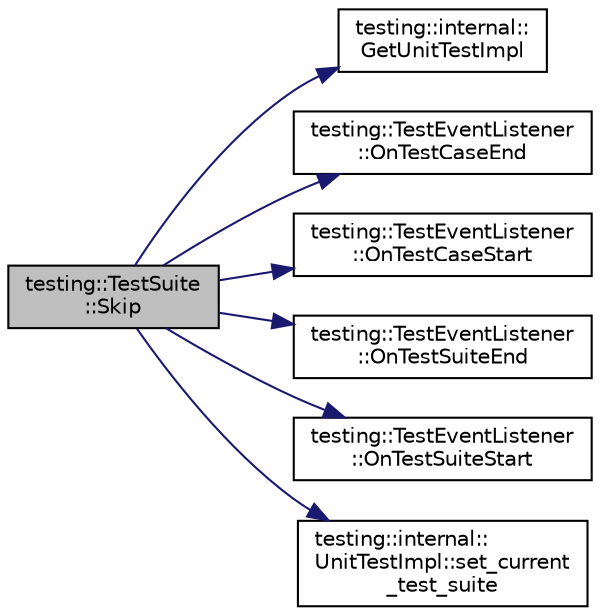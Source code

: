 digraph "testing::TestSuite::Skip"
{
 // LATEX_PDF_SIZE
  bgcolor="transparent";
  edge [fontname="Helvetica",fontsize="10",labelfontname="Helvetica",labelfontsize="10"];
  node [fontname="Helvetica",fontsize="10",shape=record];
  rankdir="LR";
  Node1 [label="testing::TestSuite\l::Skip",height=0.2,width=0.4,color="black", fillcolor="grey75", style="filled", fontcolor="black",tooltip=" "];
  Node1 -> Node2 [color="midnightblue",fontsize="10",style="solid",fontname="Helvetica"];
  Node2 [label="testing::internal::\lGetUnitTestImpl",height=0.2,width=0.4,color="black",URL="$namespacetesting_1_1internal.html#a9bd0caf5d16512de38b39599c13ee634",tooltip=" "];
  Node1 -> Node3 [color="midnightblue",fontsize="10",style="solid",fontname="Helvetica"];
  Node3 [label="testing::TestEventListener\l::OnTestCaseEnd",height=0.2,width=0.4,color="black",URL="$classtesting_1_1TestEventListener.html#a6cada1572dde8010b94f6dd237ce52f4",tooltip=" "];
  Node1 -> Node4 [color="midnightblue",fontsize="10",style="solid",fontname="Helvetica"];
  Node4 [label="testing::TestEventListener\l::OnTestCaseStart",height=0.2,width=0.4,color="black",URL="$classtesting_1_1TestEventListener.html#ac48628c9f78d3e10bff77c7366e9e780",tooltip=" "];
  Node1 -> Node5 [color="midnightblue",fontsize="10",style="solid",fontname="Helvetica"];
  Node5 [label="testing::TestEventListener\l::OnTestSuiteEnd",height=0.2,width=0.4,color="black",URL="$classtesting_1_1TestEventListener.html#a8962caad5d2522c9160c794074a662ee",tooltip=" "];
  Node1 -> Node6 [color="midnightblue",fontsize="10",style="solid",fontname="Helvetica"];
  Node6 [label="testing::TestEventListener\l::OnTestSuiteStart",height=0.2,width=0.4,color="black",URL="$classtesting_1_1TestEventListener.html#a2726cc70dfda861f109355f1d9f09dfe",tooltip=" "];
  Node1 -> Node7 [color="midnightblue",fontsize="10",style="solid",fontname="Helvetica"];
  Node7 [label="testing::internal::\lUnitTestImpl::set_current\l_test_suite",height=0.2,width=0.4,color="black",URL="$classtesting_1_1internal_1_1UnitTestImpl.html#abe8dee80b17fe7d399ca95f048012571",tooltip=" "];
}
